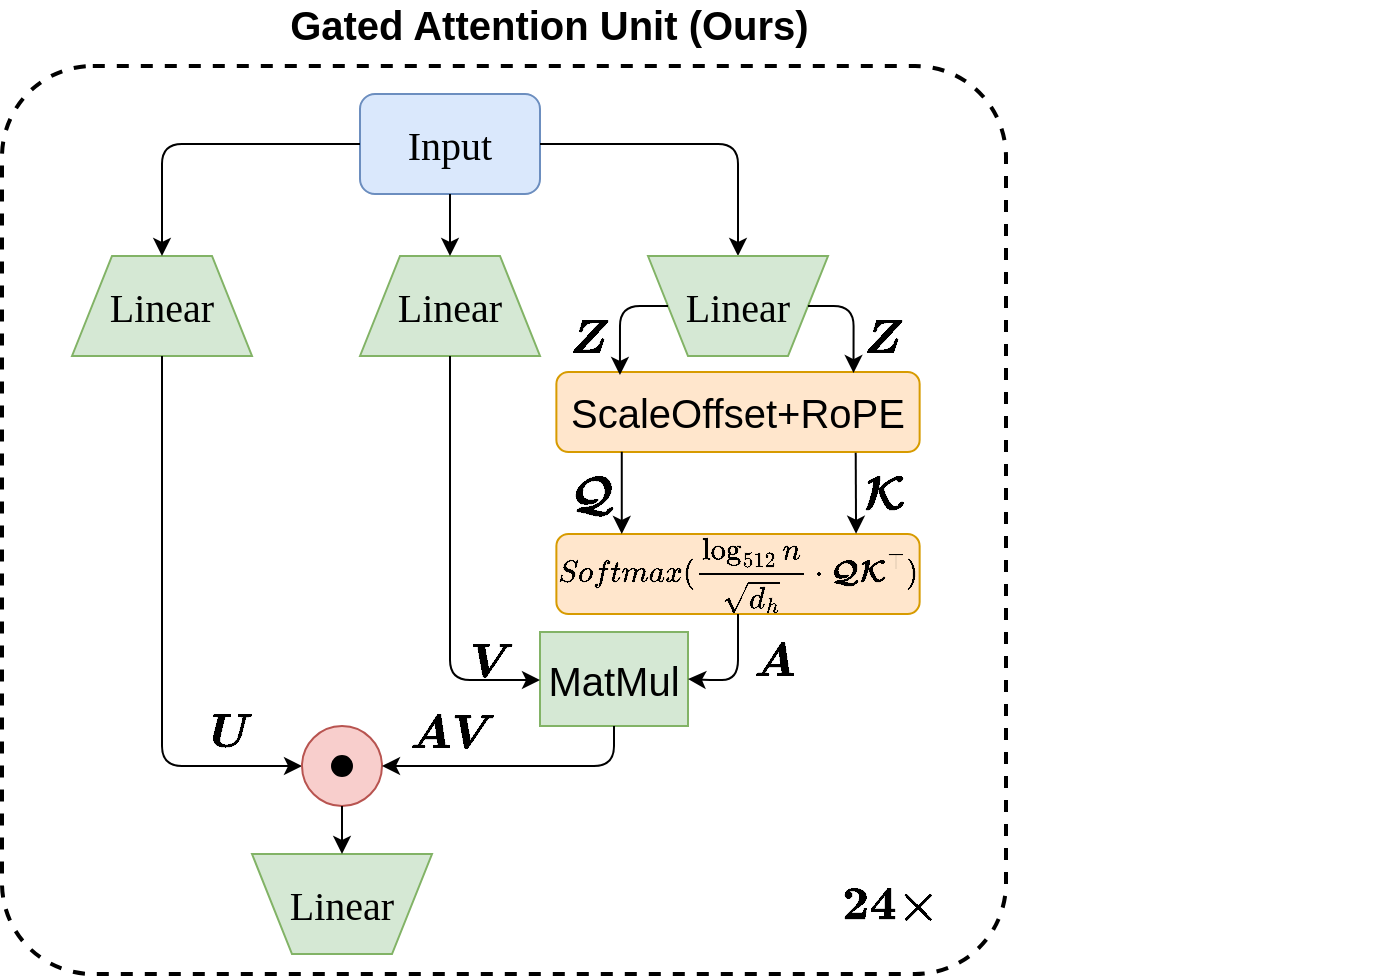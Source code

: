 <mxfile version="13.6.2" type="device"><diagram id="TyCCOUmbdbRCoqD45Mug" name="第 1 页"><mxGraphModel dx="661" dy="640" grid="1" gridSize="10" guides="1" tooltips="1" connect="1" arrows="1" fold="1" page="1" pageScale="1" pageWidth="827" pageHeight="1169" math="1" shadow="0"><root><mxCell id="0"/><mxCell id="1" parent="0"/><mxCell id="o46gbtt1G2v-U_z-GAOv-1" value="" style="rounded=1;arcSize=10;strokeColor=#000000;fillColor=none;gradientColor=none;strokeWidth=2;dashed=1;" parent="1" vertex="1"><mxGeometry x="828" y="116" width="502" height="454" as="geometry"/></mxCell><mxCell id="o46gbtt1G2v-U_z-GAOv-2" value="&lt;font style=&quot;font-size: 20px&quot; face=&quot;Verdana&quot;&gt;Input&lt;/font&gt;" style="rounded=1;whiteSpace=wrap;html=1;fillColor=#dae8fc;strokeColor=#6c8ebf;" parent="1" vertex="1"><mxGeometry x="1007" y="130" width="90" height="50" as="geometry"/></mxCell><mxCell id="o46gbtt1G2v-U_z-GAOv-3" value="&lt;font style=&quot;font-size: 20px&quot; face=&quot;Verdana&quot;&gt;Linear&lt;/font&gt;" style="shape=trapezoid;perimeter=trapezoidPerimeter;whiteSpace=wrap;html=1;fixedSize=1;fillColor=#d5e8d4;strokeColor=#82b366;" parent="1" vertex="1"><mxGeometry x="863" y="211" width="90" height="50" as="geometry"/></mxCell><mxCell id="o46gbtt1G2v-U_z-GAOv-4" value="&lt;font style=&quot;font-size: 20px&quot; face=&quot;Verdana&quot;&gt;Linear&lt;/font&gt;" style="shape=trapezoid;perimeter=trapezoidPerimeter;whiteSpace=wrap;html=1;fixedSize=1;fillColor=#d5e8d4;strokeColor=#82b366;" parent="1" vertex="1"><mxGeometry x="1007" y="211" width="90" height="50" as="geometry"/></mxCell><mxCell id="o46gbtt1G2v-U_z-GAOv-5" value="&lt;font style=&quot;font-size: 20px&quot;&gt;ScaleOffset+RoPE&lt;/font&gt;" style="rounded=1;whiteSpace=wrap;html=1;fillColor=#ffe6cc;strokeColor=#d79b00;" parent="1" vertex="1"><mxGeometry x="1105.19" y="269" width="181.63" height="40" as="geometry"/></mxCell><mxCell id="o46gbtt1G2v-U_z-GAOv-6" value="&lt;font style=&quot;font-size: 20px&quot; face=&quot;Verdana&quot;&gt;Linear&lt;/font&gt;" style="shape=trapezoid;perimeter=trapezoidPerimeter;whiteSpace=wrap;html=1;fixedSize=1;fillColor=#d5e8d4;strokeColor=#82b366;flipV=1;" parent="1" vertex="1"><mxGeometry x="953" y="510" width="90" height="50" as="geometry"/></mxCell><mxCell id="o46gbtt1G2v-U_z-GAOv-7" value="" style="edgeStyle=segmentEdgeStyle;endArrow=classic;html=1;" parent="1" source="o46gbtt1G2v-U_z-GAOv-2" target="o46gbtt1G2v-U_z-GAOv-3" edge="1"><mxGeometry width="50" height="50" relative="1" as="geometry"><mxPoint x="1028" y="262" as="sourcePoint"/><mxPoint x="1078" y="212" as="targetPoint"/></mxGeometry></mxCell><mxCell id="o46gbtt1G2v-U_z-GAOv-8" value="" style="edgeStyle=segmentEdgeStyle;endArrow=classic;html=1;entryX=0.5;entryY=0;entryDx=0;entryDy=0;" parent="1" source="o46gbtt1G2v-U_z-GAOv-2" target="o46gbtt1G2v-U_z-GAOv-27" edge="1"><mxGeometry width="50" height="50" relative="1" as="geometry"><mxPoint x="1028" y="262" as="sourcePoint"/><mxPoint x="1196" y="211" as="targetPoint"/></mxGeometry></mxCell><mxCell id="o46gbtt1G2v-U_z-GAOv-9" value="" style="endArrow=classic;html=1;" parent="1" source="o46gbtt1G2v-U_z-GAOv-2" target="o46gbtt1G2v-U_z-GAOv-4" edge="1"><mxGeometry width="50" height="50" relative="1" as="geometry"><mxPoint x="1028" y="214" as="sourcePoint"/><mxPoint x="1078" y="164" as="targetPoint"/></mxGeometry></mxCell><mxCell id="o46gbtt1G2v-U_z-GAOv-14" value="" style="edgeStyle=segmentEdgeStyle;endArrow=classic;html=1;entryX=0;entryY=0.5;entryDx=0;entryDy=0;exitX=0.5;exitY=1;exitDx=0;exitDy=0;" parent="1" source="o46gbtt1G2v-U_z-GAOv-3" target="o46gbtt1G2v-U_z-GAOv-18" edge="1"><mxGeometry width="50" height="50" relative="1" as="geometry"><mxPoint x="899" y="266" as="sourcePoint"/><mxPoint x="980.0" y="406" as="targetPoint"/><Array as="points"><mxPoint x="908" y="466"/></Array></mxGeometry></mxCell><mxCell id="o46gbtt1G2v-U_z-GAOv-17" value="" style="group" parent="1" vertex="1" connectable="0"><mxGeometry x="978" y="446" width="40" height="40" as="geometry"/></mxCell><mxCell id="o46gbtt1G2v-U_z-GAOv-18" value="" style="ellipse;whiteSpace=wrap;html=1;aspect=fixed;fillColor=#f8cecc;strokeColor=#b85450;" parent="o46gbtt1G2v-U_z-GAOv-17" vertex="1"><mxGeometry width="40" height="40" as="geometry"/></mxCell><mxCell id="o46gbtt1G2v-U_z-GAOv-19" value="" style="ellipse;whiteSpace=wrap;html=1;aspect=fixed;fillColor=#000000;" parent="o46gbtt1G2v-U_z-GAOv-17" vertex="1"><mxGeometry x="15" y="15" width="10" height="10" as="geometry"/></mxCell><mxCell id="o46gbtt1G2v-U_z-GAOv-20" value="&lt;font style=&quot;font-size: 20px&quot;&gt;&lt;b&gt;&lt;span class=&quot;fontstyle0&quot;&gt;Gated Attention Unit&lt;/span&gt;&amp;nbsp;(Ours)&amp;nbsp;&lt;/b&gt;&lt;/font&gt;" style="text;html=1;strokeColor=none;fillColor=none;align=center;verticalAlign=middle;whiteSpace=wrap;rounded=0;" parent="1" vertex="1"><mxGeometry x="930.5" y="85" width="347" height="20" as="geometry"/></mxCell><mxCell id="o46gbtt1G2v-U_z-GAOv-25" value="&lt;div style=&quot;text-align: center&quot;&gt;&lt;font face=&quot;helvetica&quot;&gt;&lt;span style=&quot;font-size: 20px&quot;&gt;$$\boldsymbol{\mathcal{Q}}$$&lt;/span&gt;&lt;/font&gt;&lt;/div&gt;" style="text;whiteSpace=wrap;html=1;" parent="1" vertex="1"><mxGeometry x="1110" y="292" width="30" height="24" as="geometry"/></mxCell><mxCell id="o46gbtt1G2v-U_z-GAOv-27" value="&lt;font style=&quot;font-size: 20px&quot; face=&quot;Verdana&quot;&gt;Linear&lt;/font&gt;" style="shape=trapezoid;perimeter=trapezoidPerimeter;whiteSpace=wrap;html=1;fixedSize=1;fillColor=#d5e8d4;strokeColor=#82b366;flipV=1;" parent="1" vertex="1"><mxGeometry x="1151" y="211" width="90" height="50" as="geometry"/></mxCell><mxCell id="o46gbtt1G2v-U_z-GAOv-28" value="&lt;font style=&quot;font-size: 20px&quot;&gt;MatMul&lt;/font&gt;" style="rounded=0;whiteSpace=wrap;html=1;fillColor=#d5e8d4;strokeColor=#82b366;" parent="1" vertex="1"><mxGeometry x="1097" y="399" width="74" height="47" as="geometry"/></mxCell><mxCell id="o46gbtt1G2v-U_z-GAOv-29" value="" style="edgeStyle=segmentEdgeStyle;endArrow=classic;html=1;exitX=0;exitY=0.5;exitDx=0;exitDy=0;entryX=0.175;entryY=0.037;entryDx=0;entryDy=0;entryPerimeter=0;" parent="1" source="o46gbtt1G2v-U_z-GAOv-27" target="o46gbtt1G2v-U_z-GAOv-5" edge="1"><mxGeometry width="50" height="50" relative="1" as="geometry"><mxPoint x="1150" y="300" as="sourcePoint"/><mxPoint x="1200" y="250" as="targetPoint"/></mxGeometry></mxCell><mxCell id="o46gbtt1G2v-U_z-GAOv-30" value="" style="edgeStyle=segmentEdgeStyle;endArrow=classic;html=1;exitX=1;exitY=0.5;exitDx=0;exitDy=0;entryX=0.818;entryY=0.013;entryDx=0;entryDy=0;entryPerimeter=0;" parent="1" source="o46gbtt1G2v-U_z-GAOv-27" target="o46gbtt1G2v-U_z-GAOv-5" edge="1"><mxGeometry width="50" height="50" relative="1" as="geometry"><mxPoint x="1140" y="310" as="sourcePoint"/><mxPoint x="1190" y="260" as="targetPoint"/></mxGeometry></mxCell><mxCell id="o46gbtt1G2v-U_z-GAOv-31" value="&lt;div style=&quot;text-align: center&quot;&gt;&lt;span style=&quot;font-size: 20px&quot;&gt;&lt;font face=&quot;helvetica&quot;&gt;$$\boldsymbol{Z}$$&lt;/font&gt;&lt;/span&gt;&lt;/div&gt;" style="text;whiteSpace=wrap;html=1;" parent="1" vertex="1"><mxGeometry x="1110" y="213" width="30" height="24" as="geometry"/></mxCell><mxCell id="o46gbtt1G2v-U_z-GAOv-33" value="&lt;font style=&quot;font-size: 13px&quot;&gt;$$Softmax(\frac{\log_{512}{n}}{\sqrt{d_h}}\cdot \boldsymbol{\mathcal{Q}}\boldsymbol{\mathcal{K}}^{\top})$$&lt;/font&gt;" style="rounded=1;whiteSpace=wrap;html=1;fillColor=#ffe6cc;strokeColor=#d79b00;" parent="1" vertex="1"><mxGeometry x="1105.19" y="350" width="181.63" height="40" as="geometry"/></mxCell><mxCell id="o46gbtt1G2v-U_z-GAOv-34" value="" style="endArrow=classic;html=1;exitX=0.18;exitY=0.997;exitDx=0;exitDy=0;exitPerimeter=0;entryX=0.18;entryY=0;entryDx=0;entryDy=0;entryPerimeter=0;" parent="1" source="o46gbtt1G2v-U_z-GAOv-5" target="o46gbtt1G2v-U_z-GAOv-33" edge="1"><mxGeometry width="50" height="50" relative="1" as="geometry"><mxPoint x="1140" y="390" as="sourcePoint"/><mxPoint x="1190" y="340" as="targetPoint"/></mxGeometry></mxCell><mxCell id="o46gbtt1G2v-U_z-GAOv-35" value="" style="endArrow=classic;html=1;exitX=0.824;exitY=1.01;exitDx=0;exitDy=0;exitPerimeter=0;entryX=0.825;entryY=-0.003;entryDx=0;entryDy=0;entryPerimeter=0;" parent="1" source="o46gbtt1G2v-U_z-GAOv-5" target="o46gbtt1G2v-U_z-GAOv-33" edge="1"><mxGeometry width="50" height="50" relative="1" as="geometry"><mxPoint x="1250.003" y="309" as="sourcePoint"/><mxPoint x="1256" y="350" as="targetPoint"/></mxGeometry></mxCell><mxCell id="o46gbtt1G2v-U_z-GAOv-39" value="&lt;div style=&quot;text-align: center&quot;&gt;&lt;span style=&quot;font-size: 20px&quot;&gt;&lt;font face=&quot;helvetica&quot;&gt;$$\boldsymbol{Z}$$&lt;/font&gt;&lt;/span&gt;&lt;/div&gt;" style="text;whiteSpace=wrap;html=1;" parent="1" vertex="1"><mxGeometry x="1256.82" y="213" width="30" height="24" as="geometry"/></mxCell><mxCell id="o46gbtt1G2v-U_z-GAOv-40" value="&lt;div style=&quot;text-align: center&quot;&gt;&lt;font face=&quot;helvetica&quot;&gt;&lt;span style=&quot;font-size: 20px&quot;&gt;$$\boldsymbol{\mathcal{K}}$$&lt;/span&gt;&lt;/font&gt;&lt;/div&gt;" style="text;whiteSpace=wrap;html=1;" parent="1" vertex="1"><mxGeometry x="1256.82" y="292" width="30" height="24" as="geometry"/></mxCell><mxCell id="o46gbtt1G2v-U_z-GAOv-43" value="" style="edgeStyle=segmentEdgeStyle;endArrow=classic;html=1;exitX=0.5;exitY=1;exitDx=0;exitDy=0;entryX=1;entryY=0.5;entryDx=0;entryDy=0;" parent="1" source="o46gbtt1G2v-U_z-GAOv-33" target="o46gbtt1G2v-U_z-GAOv-28" edge="1"><mxGeometry width="50" height="50" relative="1" as="geometry"><mxPoint x="1100" y="410" as="sourcePoint"/><mxPoint x="1150" y="360" as="targetPoint"/><Array as="points"><mxPoint x="1196" y="423"/><mxPoint x="1180" y="423"/></Array></mxGeometry></mxCell><mxCell id="o46gbtt1G2v-U_z-GAOv-44" value="&lt;div style=&quot;text-align: center&quot;&gt;&lt;span style=&quot;font-size: 20px&quot;&gt;&lt;font face=&quot;helvetica&quot;&gt;$$\boldsymbol{A}$$&lt;/font&gt;&lt;/span&gt;&lt;/div&gt;" style="text;whiteSpace=wrap;html=1;" parent="1" vertex="1"><mxGeometry x="1201.5" y="375" width="30" height="24" as="geometry"/></mxCell><mxCell id="o46gbtt1G2v-U_z-GAOv-45" value="" style="edgeStyle=segmentEdgeStyle;endArrow=classic;html=1;exitX=0.5;exitY=1;exitDx=0;exitDy=0;" parent="1" source="o46gbtt1G2v-U_z-GAOv-4" edge="1"><mxGeometry width="50" height="50" relative="1" as="geometry"><mxPoint x="1030" y="400" as="sourcePoint"/><mxPoint x="1097" y="423" as="targetPoint"/><Array as="points"><mxPoint x="1052" y="423"/><mxPoint x="1097" y="423"/></Array></mxGeometry></mxCell><mxCell id="o46gbtt1G2v-U_z-GAOv-46" value="&lt;div style=&quot;text-align: center&quot;&gt;&lt;span style=&quot;font-size: 20px&quot;&gt;&lt;font face=&quot;helvetica&quot;&gt;$$\boldsymbol{V}$$&lt;/font&gt;&lt;/span&gt;&lt;/div&gt;" style="text;whiteSpace=wrap;html=1;" parent="1" vertex="1"><mxGeometry x="1060" y="375" width="30" height="24" as="geometry"/></mxCell><mxCell id="o46gbtt1G2v-U_z-GAOv-47" value="" style="edgeStyle=segmentEdgeStyle;endArrow=classic;html=1;exitX=0.5;exitY=1;exitDx=0;exitDy=0;entryX=1;entryY=0.5;entryDx=0;entryDy=0;" parent="1" source="o46gbtt1G2v-U_z-GAOv-28" target="o46gbtt1G2v-U_z-GAOv-18" edge="1"><mxGeometry width="50" height="50" relative="1" as="geometry"><mxPoint x="1050" y="430" as="sourcePoint"/><mxPoint x="1100" y="380" as="targetPoint"/><Array as="points"><mxPoint x="1134" y="466"/></Array></mxGeometry></mxCell><mxCell id="o46gbtt1G2v-U_z-GAOv-48" value="&lt;div style=&quot;text-align: center&quot;&gt;&lt;span style=&quot;font-size: 20px&quot;&gt;&lt;font face=&quot;helvetica&quot;&gt;$$\boldsymbol{AV}$$&lt;/font&gt;&lt;/span&gt;&lt;/div&gt;" style="text;whiteSpace=wrap;html=1;" parent="1" vertex="1"><mxGeometry x="1030" y="410.5" width="30" height="24" as="geometry"/></mxCell><mxCell id="o46gbtt1G2v-U_z-GAOv-49" value="&lt;div style=&quot;text-align: center&quot;&gt;&lt;span style=&quot;font-size: 20px&quot;&gt;&lt;font face=&quot;helvetica&quot;&gt;$$\boldsymbol{U}$$&lt;/font&gt;&lt;/span&gt;&lt;/div&gt;" style="text;whiteSpace=wrap;html=1;" parent="1" vertex="1"><mxGeometry x="930" y="410" width="30" height="24" as="geometry"/></mxCell><mxCell id="o46gbtt1G2v-U_z-GAOv-50" value="" style="endArrow=classic;html=1;" parent="1" source="o46gbtt1G2v-U_z-GAOv-18" target="o46gbtt1G2v-U_z-GAOv-6" edge="1"><mxGeometry width="50" height="50" relative="1" as="geometry"><mxPoint x="1030" y="460" as="sourcePoint"/><mxPoint x="1080" y="410" as="targetPoint"/></mxGeometry></mxCell><mxCell id="o46gbtt1G2v-U_z-GAOv-51" value="&lt;font style=&quot;font-size: 20px&quot;&gt;&lt;b&gt;$$\boldsymbol{24\times}$$&lt;/b&gt;&lt;/font&gt;" style="text;html=1;strokeColor=none;fillColor=none;align=center;verticalAlign=middle;whiteSpace=wrap;rounded=0;" parent="1" vertex="1"><mxGeometry x="1251.82" y="525" width="40" height="20" as="geometry"/></mxCell></root></mxGraphModel></diagram></mxfile>